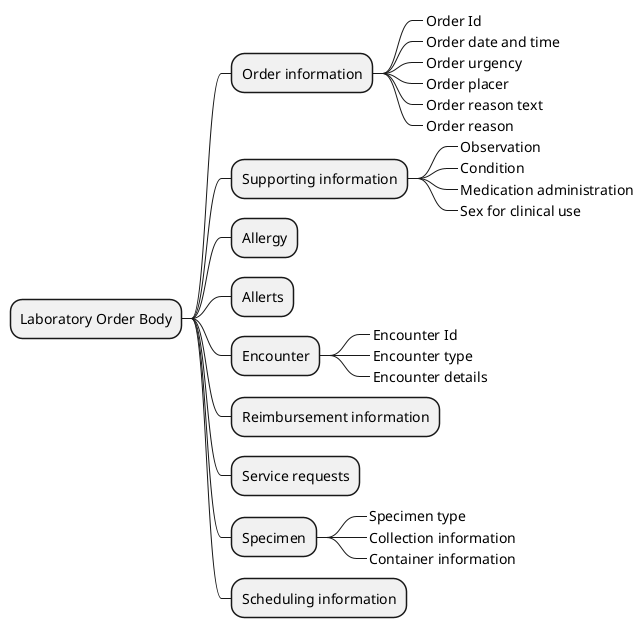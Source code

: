 @startmindmap
* Laboratory Order Body
** Order information
***_ Order Id
***_ Order date and time
***_ Order urgency
***_ Order placer
***_ Order reason text
***_ Order reason
** Supporting information
***_ Observation
***_ Condition
***_ Medication administration
***_ Sex for clinical use
** Allergy
** Allerts
** Encounter
***_ Encounter Id
***_ Encounter type
***_ Encounter details
** Reimbursement information
** Service requests
** Specimen
***_ Specimen type
***_ Collection information
***_ Container information
** Scheduling information
@endmindmap